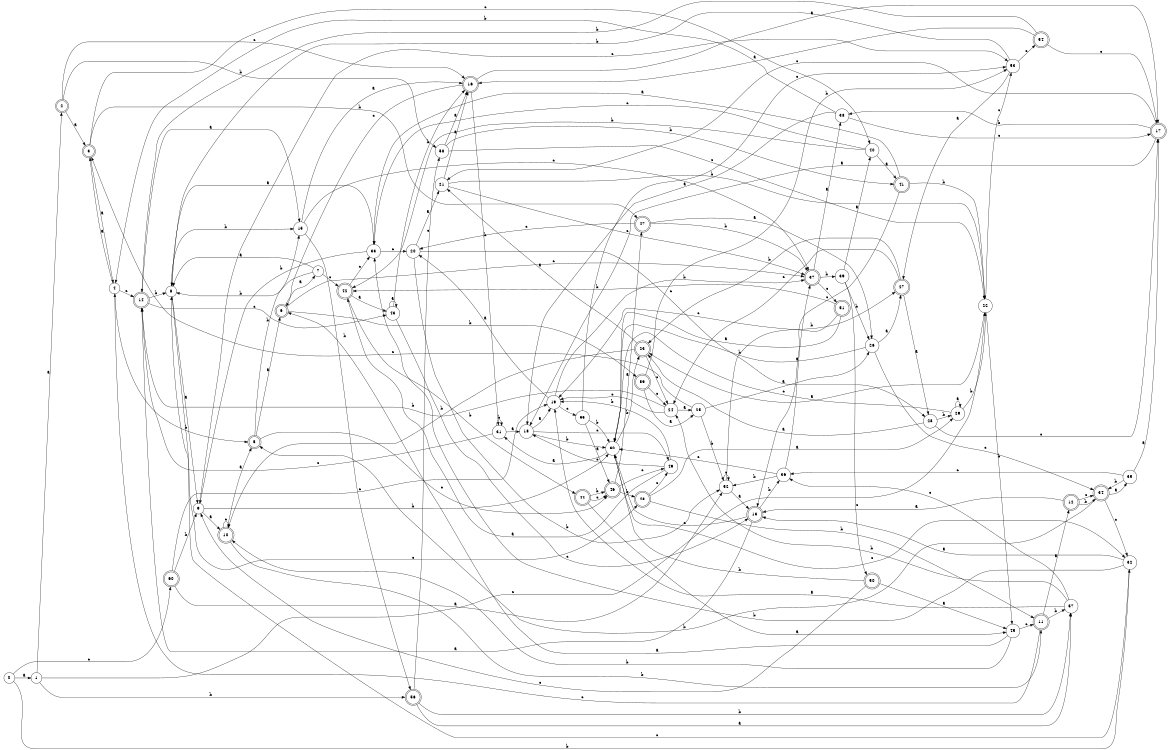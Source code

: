 digraph n49_6 {
__start0 [label="" shape="none"];

rankdir=LR;
size="8,5";

s0 [style="filled", color="black", fillcolor="white" shape="circle", label="0"];
s1 [style="filled", color="black", fillcolor="white" shape="circle", label="1"];
s2 [style="rounded,filled", color="black", fillcolor="white" shape="doublecircle", label="2"];
s3 [style="rounded,filled", color="black", fillcolor="white" shape="doublecircle", label="3"];
s4 [style="filled", color="black", fillcolor="white" shape="circle", label="4"];
s5 [style="rounded,filled", color="black", fillcolor="white" shape="doublecircle", label="5"];
s6 [style="rounded,filled", color="black", fillcolor="white" shape="doublecircle", label="6"];
s7 [style="filled", color="black", fillcolor="white" shape="circle", label="7"];
s8 [style="filled", color="black", fillcolor="white" shape="circle", label="8"];
s9 [style="filled", color="black", fillcolor="white" shape="circle", label="9"];
s10 [style="rounded,filled", color="black", fillcolor="white" shape="doublecircle", label="10"];
s11 [style="rounded,filled", color="black", fillcolor="white" shape="doublecircle", label="11"];
s12 [style="rounded,filled", color="black", fillcolor="white" shape="doublecircle", label="12"];
s13 [style="rounded,filled", color="black", fillcolor="white" shape="doublecircle", label="13"];
s14 [style="rounded,filled", color="black", fillcolor="white" shape="doublecircle", label="14"];
s15 [style="filled", color="black", fillcolor="white" shape="circle", label="15"];
s16 [style="rounded,filled", color="black", fillcolor="white" shape="doublecircle", label="16"];
s17 [style="rounded,filled", color="black", fillcolor="white" shape="doublecircle", label="17"];
s18 [style="filled", color="black", fillcolor="white" shape="circle", label="18"];
s19 [style="filled", color="black", fillcolor="white" shape="circle", label="19"];
s20 [style="filled", color="black", fillcolor="white" shape="circle", label="20"];
s21 [style="filled", color="black", fillcolor="white" shape="circle", label="21"];
s22 [style="filled", color="black", fillcolor="white" shape="circle", label="22"];
s23 [style="rounded,filled", color="black", fillcolor="white" shape="doublecircle", label="23"];
s24 [style="filled", color="black", fillcolor="white" shape="circle", label="24"];
s25 [style="filled", color="black", fillcolor="white" shape="circle", label="25"];
s26 [style="filled", color="black", fillcolor="white" shape="circle", label="26"];
s27 [style="rounded,filled", color="black", fillcolor="white" shape="doublecircle", label="27"];
s28 [style="filled", color="black", fillcolor="white" shape="circle", label="28"];
s29 [style="filled", color="black", fillcolor="white" shape="circle", label="29"];
s30 [style="filled", color="black", fillcolor="white" shape="circle", label="30"];
s31 [style="filled", color="black", fillcolor="white" shape="circle", label="31"];
s32 [style="filled", color="black", fillcolor="white" shape="circle", label="32"];
s33 [style="filled", color="black", fillcolor="white" shape="circle", label="33"];
s34 [style="rounded,filled", color="black", fillcolor="white" shape="doublecircle", label="34"];
s35 [style="filled", color="black", fillcolor="white" shape="circle", label="35"];
s36 [style="filled", color="black", fillcolor="white" shape="circle", label="36"];
s37 [style="rounded,filled", color="black", fillcolor="white" shape="doublecircle", label="37"];
s38 [style="filled", color="black", fillcolor="white" shape="circle", label="38"];
s39 [style="filled", color="black", fillcolor="white" shape="circle", label="39"];
s40 [style="filled", color="black", fillcolor="white" shape="circle", label="40"];
s41 [style="rounded,filled", color="black", fillcolor="white" shape="doublecircle", label="41"];
s42 [style="rounded,filled", color="black", fillcolor="white" shape="doublecircle", label="42"];
s43 [style="filled", color="black", fillcolor="white" shape="circle", label="43"];
s44 [style="rounded,filled", color="black", fillcolor="white" shape="doublecircle", label="44"];
s45 [style="filled", color="black", fillcolor="white" shape="circle", label="45"];
s46 [style="rounded,filled", color="black", fillcolor="white" shape="doublecircle", label="46"];
s47 [style="rounded,filled", color="black", fillcolor="white" shape="doublecircle", label="47"];
s48 [style="rounded,filled", color="black", fillcolor="white" shape="doublecircle", label="48"];
s49 [style="filled", color="black", fillcolor="white" shape="circle", label="49"];
s50 [style="rounded,filled", color="black", fillcolor="white" shape="doublecircle", label="50"];
s51 [style="rounded,filled", color="black", fillcolor="white" shape="doublecircle", label="51"];
s52 [style="filled", color="black", fillcolor="white" shape="circle", label="52"];
s53 [style="filled", color="black", fillcolor="white" shape="circle", label="53"];
s54 [style="rounded,filled", color="black", fillcolor="white" shape="doublecircle", label="54"];
s55 [style="filled", color="black", fillcolor="white" shape="circle", label="55"];
s56 [style="rounded,filled", color="black", fillcolor="white" shape="doublecircle", label="56"];
s57 [style="filled", color="black", fillcolor="white" shape="circle", label="57"];
s58 [style="filled", color="black", fillcolor="white" shape="circle", label="58"];
s59 [style="rounded,filled", color="black", fillcolor="white" shape="doublecircle", label="59"];
s60 [style="rounded,filled", color="black", fillcolor="white" shape="doublecircle", label="60"];
s0 -> s1 [label="a"];
s0 -> s32 [label="b"];
s0 -> s60 [label="c"];
s1 -> s2 [label="a"];
s1 -> s56 [label="b"];
s1 -> s22 [label="c"];
s2 -> s3 [label="a"];
s2 -> s58 [label="b"];
s2 -> s16 [label="c"];
s3 -> s4 [label="a"];
s3 -> s47 [label="b"];
s3 -> s40 [label="c"];
s4 -> s3 [label="a"];
s4 -> s5 [label="b"];
s4 -> s14 [label="c"];
s5 -> s6 [label="a"];
s5 -> s15 [label="b"];
s5 -> s46 [label="c"];
s6 -> s7 [label="a"];
s6 -> s59 [label="b"];
s6 -> s37 [label="c"];
s7 -> s8 [label="a"];
s7 -> s8 [label="b"];
s7 -> s42 [label="c"];
s8 -> s9 [label="a"];
s8 -> s15 [label="b"];
s8 -> s48 [label="c"];
s9 -> s10 [label="a"];
s9 -> s30 [label="b"];
s9 -> s53 [label="c"];
s10 -> s5 [label="a"];
s10 -> s11 [label="b"];
s10 -> s10 [label="c"];
s11 -> s12 [label="a"];
s11 -> s57 [label="b"];
s11 -> s4 [label="c"];
s12 -> s13 [label="a"];
s12 -> s34 [label="b"];
s12 -> s34 [label="c"];
s13 -> s14 [label="a"];
s13 -> s36 [label="b"];
s13 -> s30 [label="c"];
s14 -> s15 [label="a"];
s14 -> s8 [label="b"];
s14 -> s43 [label="c"];
s15 -> s16 [label="a"];
s15 -> s56 [label="b"];
s15 -> s37 [label="c"];
s16 -> s17 [label="a"];
s16 -> s31 [label="b"];
s16 -> s6 [label="c"];
s17 -> s18 [label="a"];
s17 -> s38 [label="b"];
s17 -> s21 [label="c"];
s18 -> s19 [label="a"];
s18 -> s30 [label="b"];
s18 -> s49 [label="c"];
s19 -> s20 [label="a"];
s19 -> s37 [label="b"];
s19 -> s55 [label="c"];
s20 -> s21 [label="a"];
s20 -> s52 [label="b"];
s20 -> s28 [label="c"];
s21 -> s16 [label="a"];
s21 -> s22 [label="b"];
s21 -> s37 [label="c"];
s22 -> s23 [label="a"];
s22 -> s45 [label="b"];
s22 -> s53 [label="c"];
s23 -> s21 [label="a"];
s23 -> s10 [label="b"];
s23 -> s24 [label="c"];
s24 -> s25 [label="a"];
s24 -> s14 [label="b"];
s24 -> s19 [label="c"];
s25 -> s26 [label="a"];
s25 -> s52 [label="b"];
s25 -> s3 [label="c"];
s26 -> s27 [label="a"];
s26 -> s30 [label="b"];
s26 -> s34 [label="c"];
s27 -> s28 [label="a"];
s27 -> s23 [label="b"];
s27 -> s24 [label="c"];
s28 -> s23 [label="a"];
s28 -> s29 [label="b"];
s28 -> s17 [label="c"];
s29 -> s29 [label="a"];
s29 -> s22 [label="b"];
s29 -> s30 [label="c"];
s30 -> s31 [label="a"];
s30 -> s23 [label="b"];
s30 -> s32 [label="c"];
s31 -> s18 [label="a"];
s31 -> s31 [label="b"];
s31 -> s14 [label="c"];
s32 -> s13 [label="a"];
s32 -> s33 [label="b"];
s32 -> s8 [label="c"];
s33 -> s8 [label="a"];
s33 -> s9 [label="b"];
s33 -> s20 [label="c"];
s34 -> s35 [label="a"];
s34 -> s5 [label="b"];
s34 -> s32 [label="c"];
s35 -> s17 [label="a"];
s35 -> s34 [label="b"];
s35 -> s36 [label="c"];
s36 -> s37 [label="a"];
s36 -> s52 [label="b"];
s36 -> s30 [label="c"];
s37 -> s38 [label="a"];
s37 -> s39 [label="b"];
s37 -> s51 [label="c"];
s38 -> s18 [label="a"];
s38 -> s4 [label="b"];
s38 -> s17 [label="c"];
s39 -> s40 [label="a"];
s39 -> s26 [label="b"];
s39 -> s50 [label="c"];
s40 -> s41 [label="a"];
s40 -> s42 [label="b"];
s40 -> s33 [label="c"];
s41 -> s33 [label="a"];
s41 -> s22 [label="b"];
s41 -> s13 [label="c"];
s42 -> s43 [label="a"];
s42 -> s44 [label="b"];
s42 -> s33 [label="c"];
s43 -> s43 [label="a"];
s43 -> s16 [label="b"];
s43 -> s13 [label="c"];
s44 -> s45 [label="a"];
s44 -> s46 [label="b"];
s44 -> s46 [label="c"];
s45 -> s6 [label="a"];
s45 -> s10 [label="b"];
s45 -> s11 [label="c"];
s46 -> s47 [label="a"];
s46 -> s48 [label="b"];
s46 -> s49 [label="c"];
s47 -> s26 [label="a"];
s47 -> s37 [label="b"];
s47 -> s20 [label="c"];
s48 -> s29 [label="a"];
s48 -> s11 [label="b"];
s48 -> s49 [label="c"];
s49 -> s42 [label="a"];
s49 -> s19 [label="b"];
s49 -> s18 [label="c"];
s50 -> s45 [label="a"];
s50 -> s30 [label="b"];
s50 -> s9 [label="c"];
s51 -> s30 [label="a"];
s51 -> s42 [label="b"];
s51 -> s19 [label="c"];
s52 -> s13 [label="a"];
s52 -> s27 [label="b"];
s52 -> s52 [label="c"];
s53 -> s27 [label="a"];
s53 -> s8 [label="b"];
s53 -> s54 [label="c"];
s54 -> s16 [label="a"];
s54 -> s14 [label="b"];
s54 -> s17 [label="c"];
s55 -> s46 [label="a"];
s55 -> s30 [label="b"];
s55 -> s53 [label="c"];
s56 -> s57 [label="a"];
s56 -> s57 [label="b"];
s56 -> s58 [label="c"];
s57 -> s19 [label="a"];
s57 -> s24 [label="b"];
s57 -> s36 [label="c"];
s58 -> s16 [label="a"];
s58 -> s41 [label="b"];
s58 -> s22 [label="c"];
s59 -> s25 [label="a"];
s59 -> s53 [label="b"];
s59 -> s24 [label="c"];
s60 -> s52 [label="a"];
s60 -> s9 [label="b"];
s60 -> s19 [label="c"];

}